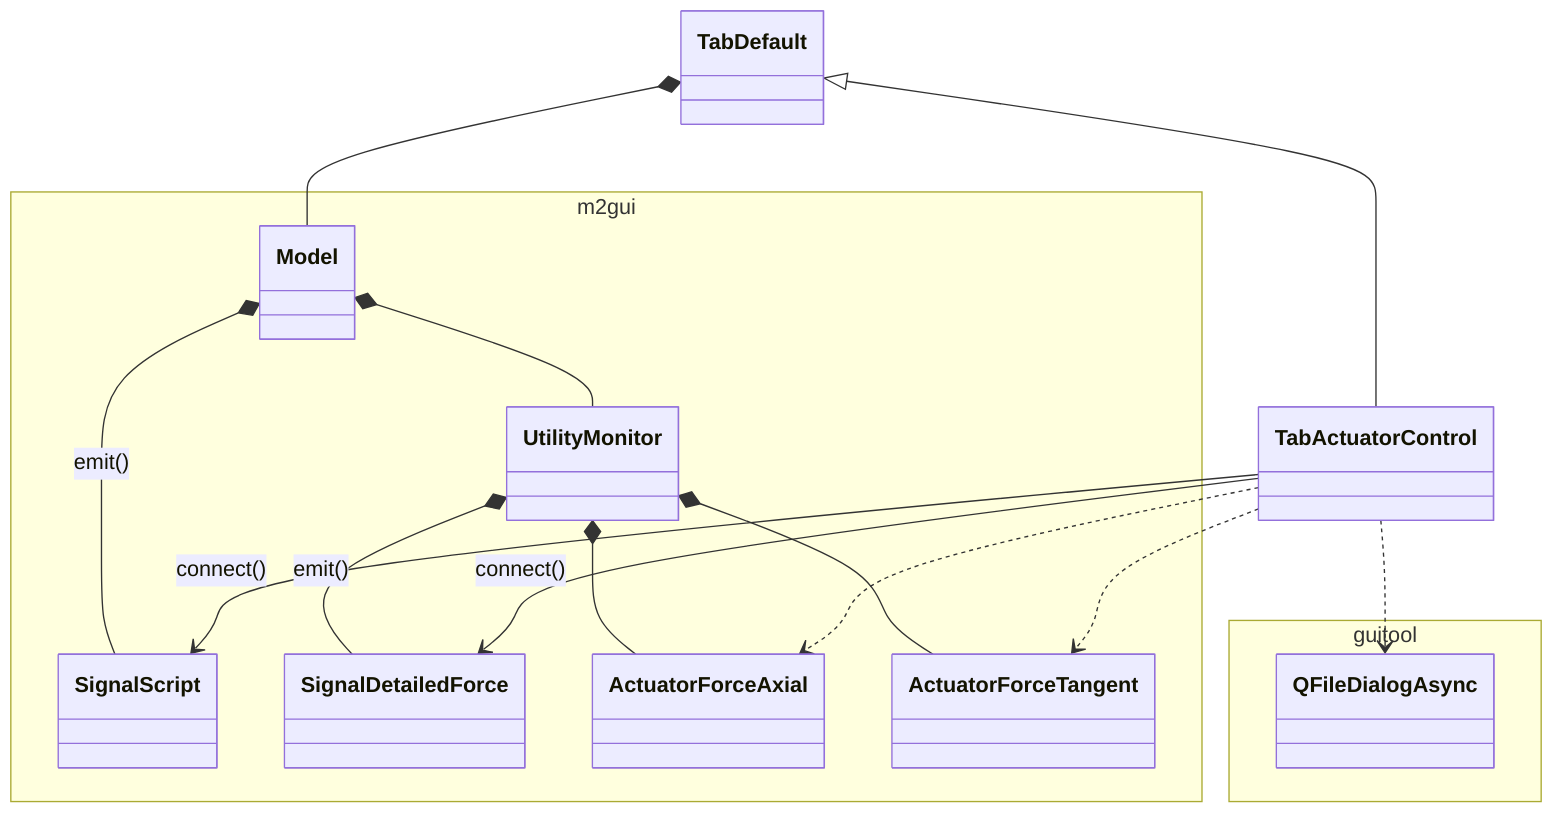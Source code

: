 classDiagram
namespace m2gui {
  class Model
  class UtilityMonitor
  class SignalScript
  class SignalDetailedForce
  class ActuatorForceAxial
  class ActuatorForceTangent
}

Model *-- UtilityMonitor
Model *-- SignalScript : emit()
UtilityMonitor *-- SignalDetailedForce : emit()
UtilityMonitor *-- ActuatorForceAxial
UtilityMonitor *-- ActuatorForceTangent

namespace guitool {
  class QFileDialogAsync
}

TabDefault *-- Model
TabDefault <|-- TabActuatorControl

TabActuatorControl --> SignalScript : connect()
TabActuatorControl --> SignalDetailedForce : connect()
TabActuatorControl ..> ActuatorForceAxial
TabActuatorControl ..> ActuatorForceTangent
TabActuatorControl ..> QFileDialogAsync